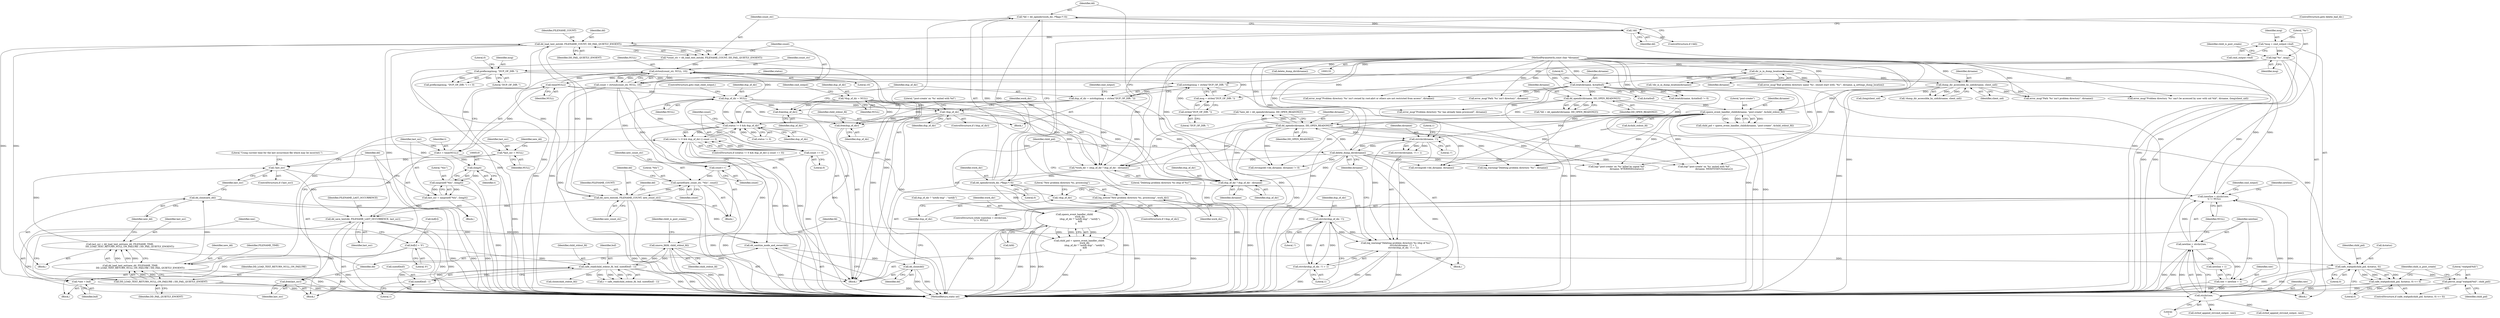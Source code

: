 digraph "0_abrt_8939398b82006ba1fec4ed491339fc075f43fc7c_0@API" {
"1000422" [label="(Call,*dd = dd_opendir(work_dir, /*flags:*/ 0))"];
"1000424" [label="(Call,dd_opendir(work_dir, /*flags:*/ 0))"];
"1000415" [label="(Call,*work_dir = (dup_of_dir ? dup_of_dir : dirname))"];
"1000574" [label="(Call,dup_of_dir = NULL)"];
"1000441" [label="(Call,strtoul(count_str, NULL, 10))"];
"1000432" [label="(Call,*count_str = dd_load_text_ext(dd, FILENAME_COUNT, DD_FAIL_QUIETLY_ENOENT))"];
"1000434" [label="(Call,dd_load_text_ext(dd, FILENAME_COUNT, DD_FAIL_QUIETLY_ENOENT))"];
"1000428" [label="(Call,!dd)"];
"1000422" [label="(Call,*dd = dd_opendir(work_dir, /*flags:*/ 0))"];
"1000463" [label="(Call,dd_save_text(dd, FILENAME_COUNT, new_count_str))"];
"1000459" [label="(Call,sprintf(new_count_str, \"%lu\", count))"];
"1000456" [label="(Call,count++)"];
"1000439" [label="(Call,count = strtoul(count_str, NULL, 10))"];
"1000452" [label="(Call,count == 0)"];
"1000494" [label="(Call,DD_LOAD_TEXT_RETURN_NULL_ON_FAILURE | DD_FAIL_QUIETLY_ENOENT)"];
"1000318" [label="(Call,(newline = strchr(raw, '\n')) != NULL)"];
"1000319" [label="(Call,newline = strchr(raw, '\n'))"];
"1000321" [label="(Call,strchr(raw, '\n'))"];
"1000313" [label="(Call,*raw = buf)"];
"1000295" [label="(Call,safe_read(child_stdout_fd, buf, sizeof(buf) - 1))"];
"1000564" [label="(Call,xmove_fd(fd, child_stdout_fd))"];
"1000307" [label="(Call,buf[r] = '\0')"];
"1000298" [label="(Call,sizeof(buf) - 1)"];
"1000362" [label="(Call,raw = newline + 1)"];
"1000512" [label="(Call,time(NULL))"];
"1000274" [label="(Call,*dup_of_dir = NULL)"];
"1000405" [label="(Call,!dup_of_dir)"];
"1000353" [label="(Call,dup_of_dir = xstrdup(msg + strlen(\"DUP_OF_DIR: \")))"];
"1000355" [label="(Call,xstrdup(msg + strlen(\"DUP_OF_DIR: \")))"];
"1000346" [label="(Call,prefixcmp(msg, \"DUP_OF_DIR: \"))"];
"1000339" [label="(Call,log(\"%s\", msg))"];
"1000334" [label="(Call,*msg = cmd_output->buf)"];
"1000358" [label="(Call,strlen(\"DUP_OF_DIR: \"))"];
"1000268" [label="(Call,spawn_event_handler_child(dirname, \"post-create\", &child_stdout_fd))"];
"1000219" [label="(Call,dd_opendir(dirname, DD_OPEN_READONLY))"];
"1000154" [label="(Call,lstat(dirname, &statbuf))"];
"1000138" [label="(Call,dir_is_in_dump_location(dirname))"];
"1000134" [label="(MethodParameterIn,const char *dirname)"];
"1000242" [label="(Call,dump_dir_accessible_by_uid(dirname, client_uid))"];
"1000479" [label="(Call,dd_opendir(dirname, DD_OPEN_READONLY))"];
"1000551" [label="(Call,delete_dump_dir(dirname))"];
"1000542" [label="(Call,strrchr(dirname, '/'))"];
"1000446" [label="(Call,(status != 0 && dup_of_dir) || count == 0)"];
"1000521" [label="(Call,dd_save_text(dd, FILENAME_LAST_OCCURRENCE, last_ocr))"];
"1000525" [label="(Call,free(last_ocr))"];
"1000527" [label="(Call,dd_sanitize_mode_and_owner(dd))"];
"1000529" [label="(Call,dd_close(dd))"];
"1000483" [label="(Call,*last_ocr = NULL)"];
"1000504" [label="(Call,!last_ocr)"];
"1000510" [label="(Call,t = time(NULL))"];
"1000518" [label="(Call,(long)t)"];
"1000516" [label="(Call,xasprintf(\"%lu\", (long)t))"];
"1000514" [label="(Call,last_ocr = xasprintf(\"%lu\", (long)t))"];
"1000351" [label="(Call,free(dup_of_dir))"];
"1000534" [label="(Call,log_notice(\"New problem directory %s, processing\", work_dir))"];
"1000556" [label="(Call,spawn_event_handler_child(\n                work_dir,\n                (dup_of_dir ? \"notify-dup\" : \"notify\"),\n                &fd\n    ))"];
"1000554" [label="(Call,child_pid = spawn_event_handler_child(\n                work_dir,\n                (dup_of_dir ? \"notify-dup\" : \"notify\"),\n                &fd\n    ))"];
"1000376" [label="(Call,safe_waitpid(child_pid, &status, 0))"];
"1000375" [label="(Call,safe_waitpid(child_pid, &status, 0) <= 0)"];
"1000382" [label="(Call,perror_msg(\"waitpid(%d)\", child_pid))"];
"1000417" [label="(Call,dup_of_dir ? dup_of_dir : dirname)"];
"1000447" [label="(Call,status != 0 && dup_of_dir)"];
"1000532" [label="(Call,!dup_of_dir)"];
"1000547" [label="(Call,strrchr(dup_of_dir, '/'))"];
"1000539" [label="(Call,log_warning(\"Deleting problem directory %s (dup of %s)\",\n                    strrchr(dirname, '/') + 1,\n                    strrchr(dup_of_dir, '/') + 1))"];
"1000546" [label="(Call,strrchr(dup_of_dir, '/') + 1)"];
"1000587" [label="(Call,free(dup_of_dir))"];
"1000491" [label="(Call,dd_load_text_ext(new_dd, FILENAME_TIME,\n                            DD_LOAD_TEXT_RETURN_NULL_ON_FAILURE | DD_FAIL_QUIETLY_ENOENT))"];
"1000489" [label="(Call,last_ocr = dd_load_text_ext(new_dd, FILENAME_TIME,\n                            DD_LOAD_TEXT_RETURN_NULL_ON_FAILURE | DD_FAIL_QUIETLY_ENOENT))"];
"1000497" [label="(Call,dd_close(new_dd))"];
"1000440" [label="(Identifier,count)"];
"1000429" [label="(Identifier,dd)"];
"1000471" [label="(Identifier,dd)"];
"1000445" [label="(ControlStructure,if ((status != 0 && dup_of_dir) || count == 0))"];
"1000347" [label="(Identifier,msg)"];
"1000437" [label="(Identifier,DD_FAIL_QUIETLY_ENOENT)"];
"1000447" [label="(Call,status != 0 && dup_of_dir)"];
"1000349" [label="(Literal,0)"];
"1000323" [label="(Literal,'\n')"];
"1000514" [label="(Call,last_ocr = xasprintf(\"%lu\", (long)t))"];
"1000311" [label="(Literal,'\0')"];
"1000558" [label="(Call,dup_of_dir ? \"notify-dup\" : \"notify\")"];
"1000419" [label="(Identifier,dup_of_dir)"];
"1000495" [label="(Identifier,DD_LOAD_TEXT_RETURN_NULL_ON_FAILURE)"];
"1000564" [label="(Call,xmove_fd(fd, child_stdout_fd))"];
"1000452" [label="(Call,count == 0)"];
"1000435" [label="(Identifier,dd)"];
"1000530" [label="(Identifier,dd)"];
"1000531" [label="(ControlStructure,if (!dup_of_dir))"];
"1000464" [label="(Identifier,dd)"];
"1000510" [label="(Call,t = time(NULL))"];
"1000155" [label="(Identifier,dirname)"];
"1000550" [label="(Literal,1)"];
"1000417" [label="(Call,dup_of_dir ? dup_of_dir : dirname)"];
"1000453" [label="(Identifier,count)"];
"1000577" [label="(ControlStructure,goto read_child_output;)"];
"1000295" [label="(Call,safe_read(child_stdout_fd, buf, sizeof(buf) - 1))"];
"1000404" [label="(ControlStructure,if (!dup_of_dir))"];
"1000513" [label="(Identifier,NULL)"];
"1000354" [label="(Identifier,dup_of_dir)"];
"1000138" [label="(Call,dir_is_in_dump_location(dirname))"];
"1000423" [label="(Identifier,dd)"];
"1000442" [label="(Identifier,count_str)"];
"1000590" [label="(Identifier,child_stdout_fd)"];
"1000271" [label="(Call,&child_stdout_fd)"];
"1000433" [label="(Identifier,count_str)"];
"1000528" [label="(Identifier,dd)"];
"1000351" [label="(Call,free(dup_of_dir))"];
"1000444" [label="(Literal,10)"];
"1000336" [label="(Call,cmd_output->buf)"];
"1000335" [label="(Identifier,msg)"];
"1000533" [label="(Identifier,dup_of_dir)"];
"1000588" [label="(Identifier,dup_of_dir)"];
"1000221" [label="(Identifier,DD_OPEN_READONLY)"];
"1000296" [label="(Identifier,child_stdout_fd)"];
"1000529" [label="(Call,dd_close(dd))"];
"1000522" [label="(Identifier,dd)"];
"1000489" [label="(Call,last_ocr = dd_load_text_ext(new_dd, FILENAME_TIME,\n                            DD_LOAD_TEXT_RETURN_NULL_ON_FAILURE | DD_FAIL_QUIETLY_ENOENT))"];
"1000593" [label="(MethodReturn,static int)"];
"1000345" [label="(Call,prefixcmp(msg, \"DUP_OF_DIR: \") == 0)"];
"1000565" [label="(Identifier,fd)"];
"1000268" [label="(Call,spawn_event_handler_child(dirname, \"post-create\", &child_stdout_fd))"];
"1000383" [label="(Literal,\"waitpid(%d)\")"];
"1000363" [label="(Identifier,raw)"];
"1000353" [label="(Call,dup_of_dir = xstrdup(msg + strlen(\"DUP_OF_DIR: \")))"];
"1000462" [label="(Identifier,count)"];
"1000524" [label="(Identifier,last_ocr)"];
"1000574" [label="(Call,dup_of_dir = NULL)"];
"1000543" [label="(Identifier,dirname)"];
"1000339" [label="(Call,log(\"%s\", msg))"];
"1000217" [label="(Call,*dd = dd_opendir(dirname, DD_OPEN_READONLY))"];
"1000477" [label="(Call,*new_dd = dd_opendir(dirname, DD_OPEN_READONLY))"];
"1000475" [label="(Block,)"];
"1000532" [label="(Call,!dup_of_dir)"];
"1000546" [label="(Call,strrchr(dup_of_dir, '/') + 1)"];
"1000493" [label="(Identifier,FILENAME_TIME)"];
"1000430" [label="(ControlStructure,goto delete_bad_dir;)"];
"1000575" [label="(Identifier,dup_of_dir)"];
"1000314" [label="(Identifier,raw)"];
"1000153" [label="(Call,lstat(dirname, &statbuf) != 0)"];
"1000548" [label="(Identifier,dup_of_dir)"];
"1000330" [label="(Call,strbuf_append_str(cmd_output, raw))"];
"1000425" [label="(Identifier,work_dir)"];
"1000211" [label="(Call,error_msg(\"Problem directory '%s' isn't owned by root:abrt or others are not restricted from access\", dirname))"];
"1000460" [label="(Identifier,new_count_str)"];
"1000378" [label="(Call,&status)"];
"1000299" [label="(Call,sizeof(buf))"];
"1000135" [label="(Block,)"];
"1000505" [label="(Identifier,last_ocr)"];
"1000525" [label="(Call,free(last_ocr))"];
"1000355" [label="(Call,xstrdup(msg + strlen(\"DUP_OF_DIR: \")))"];
"1000427" [label="(ControlStructure,if (!dd))"];
"1000555" [label="(Identifier,child_pid)"];
"1000468" [label="(Call,strcmp(dd->dd_dirname, dirname) != 0)"];
"1000521" [label="(Call,dd_save_text(dd, FILENAME_LAST_OCCURRENCE, last_ocr))"];
"1000520" [label="(Identifier,t)"];
"1000556" [label="(Call,spawn_event_handler_child(\n                work_dir,\n                (dup_of_dir ? \"notify-dup\" : \"notify\"),\n                &fd\n    ))"];
"1000328" [label="(Identifier,newline)"];
"1000251" [label="(Call,error_msg(\"Path '%s' isn't problem directory\", dirname))"];
"1000382" [label="(Call,perror_msg(\"waitpid(%d)\", child_pid))"];
"1000307" [label="(Call,buf[r] = '\0')"];
"1000448" [label="(Call,status != 0)"];
"1000568" [label="(Identifier,child_is_post_create)"];
"1000516" [label="(Call,xasprintf(\"%lu\", (long)t))"];
"1000527" [label="(Call,dd_sanitize_mode_and_owner(dd))"];
"1000298" [label="(Call,sizeof(buf) - 1)"];
"1000243" [label="(Identifier,dirname)"];
"1000538" [label="(Block,)"];
"1000242" [label="(Call,dump_dir_accessible_by_uid(dirname, client_uid))"];
"1000409" [label="(Literal,\"'post-create' on '%s' exited with %d\")"];
"1000547" [label="(Call,strrchr(dup_of_dir, '/'))"];
"1000334" [label="(Call,*msg = cmd_output->buf)"];
"1000158" [label="(Literal,0)"];
"1000545" [label="(Literal,1)"];
"1000526" [label="(Identifier,last_ocr)"];
"1000348" [label="(Literal,\"DUP_OF_DIR: \")"];
"1000137" [label="(Call,!dir_is_in_dump_location(dirname))"];
"1000317" [label="(ControlStructure,while ((newline = strchr(raw, '\n')) != NULL))"];
"1000485" [label="(Identifier,NULL)"];
"1000469" [label="(Call,strcmp(dd->dd_dirname, dirname))"];
"1000301" [label="(Literal,1)"];
"1000490" [label="(Identifier,last_ocr)"];
"1000364" [label="(Call,newline + 1)"];
"1000557" [label="(Identifier,work_dir)"];
"1000368" [label="(Identifier,cmd_output)"];
"1000362" [label="(Call,raw = newline + 1)"];
"1000496" [label="(Identifier,DD_FAIL_QUIETLY_ENOENT)"];
"1000165" [label="(Call,error_msg(\"Path '%s' isn't directory\", dirname))"];
"1000483" [label="(Call,*last_ocr = NULL)"];
"1000536" [label="(Identifier,work_dir)"];
"1000367" [label="(Call,strbuf_append_str(cmd_output, raw))"];
"1000398" [label="(Call,log(\"'post-create' on '%s' killed by signal %d\",\n                            dirname, WTERMSIG(status)))"];
"1000377" [label="(Identifier,child_pid)"];
"1000270" [label="(Literal,\"post-create\")"];
"1000540" [label="(Literal,\"Deleting problem directory %s (dup of %s)\")"];
"1000492" [label="(Identifier,new_dd)"];
"1000134" [label="(MethodParameterIn,const char *dirname)"];
"1000535" [label="(Literal,\"New problem directory %s, processing\")"];
"1000512" [label="(Call,time(NULL))"];
"1000465" [label="(Identifier,FILENAME_COUNT)"];
"1000497" [label="(Call,dd_close(new_dd))"];
"1000244" [label="(Identifier,client_uid)"];
"1000375" [label="(Call,safe_waitpid(child_pid, &status, 0) <= 0)"];
"1000376" [label="(Call,safe_waitpid(child_pid, &status, 0))"];
"1000589" [label="(Call,close(child_stdout_fd))"];
"1000420" [label="(Identifier,dirname)"];
"1000498" [label="(Identifier,new_dd)"];
"1000484" [label="(Identifier,last_ocr)"];
"1000219" [label="(Call,dd_opendir(dirname, DD_OPEN_READONLY))"];
"1000293" [label="(Call,r = safe_read(child_stdout_fd, buf, sizeof(buf) - 1))"];
"1000549" [label="(Literal,'/')"];
"1000504" [label="(Call,!last_ocr)"];
"1000506" [label="(Block,)"];
"1000454" [label="(Literal,0)"];
"1000387" [label="(Identifier,child_is_post_create)"];
"1000256" [label="(Call,error_msg(\"Problem directory '%s' can't be accessed by user with uid %ld\", dirname, (long)client_uid))"];
"1000259" [label="(Call,(long)client_uid)"];
"1000384" [label="(Identifier,child_pid)"];
"1000141" [label="(Call,error_msg(\"Bad problem directory name '%s', should start with: '%s'\", dirname, g_settings_dump_location))"];
"1000318" [label="(Call,(newline = strchr(raw, '\n')) != NULL)"];
"1000241" [label="(Call,!dump_dir_accessible_by_uid(dirname, client_uid))"];
"1000279" [label="(Identifier,cmd_output)"];
"1000461" [label="(Literal,\"%lu\")"];
"1000415" [label="(Call,*work_dir = (dup_of_dir ? dup_of_dir : dirname))"];
"1000443" [label="(Identifier,NULL)"];
"1000446" [label="(Call,(status != 0 && dup_of_dir) || count == 0)"];
"1000321" [label="(Call,strchr(raw, '\n'))"];
"1000220" [label="(Identifier,dirname)"];
"1000322" [label="(Identifier,raw)"];
"1000582" [label="(Call,delete_dump_dir(dirname))"];
"1000539" [label="(Call,log_warning(\"Deleting problem directory %s (dup of %s)\",\n                    strrchr(dirname, '/') + 1,\n                    strrchr(dup_of_dir, '/') + 1))"];
"1000234" [label="(Call,error_msg(\"Problem directory '%s' has already been processed\", dirname))"];
"1000491" [label="(Call,dd_load_text_ext(new_dd, FILENAME_TIME,\n                            DD_LOAD_TEXT_RETURN_NULL_ON_FAILURE | DD_FAIL_QUIETLY_ENOENT))"];
"1000479" [label="(Call,dd_opendir(dirname, DD_OPEN_READONLY))"];
"1000463" [label="(Call,dd_save_text(dd, FILENAME_COUNT, new_count_str))"];
"1000313" [label="(Call,*raw = buf)"];
"1000408" [label="(Call,log(\"'post-create' on '%s' exited with %d\",\n                            dirname, WEXITSTATUS(status)))"];
"1000315" [label="(Identifier,buf)"];
"1000325" [label="(Block,)"];
"1000416" [label="(Identifier,work_dir)"];
"1000487" [label="(Identifier,new_dd)"];
"1000508" [label="(Literal,\"Using current time for the last occurrence file which may be incorrect.\")"];
"1000405" [label="(Call,!dup_of_dir)"];
"1000426" [label="(Literal,0)"];
"1000441" [label="(Call,strtoul(count_str, NULL, 10))"];
"1000523" [label="(Identifier,FILENAME_LAST_OCCURRENCE)"];
"1000287" [label="(Block,)"];
"1000436" [label="(Identifier,FILENAME_COUNT)"];
"1000466" [label="(Identifier,new_count_str)"];
"1000324" [label="(Identifier,NULL)"];
"1000380" [label="(Literal,0)"];
"1000308" [label="(Call,buf[r])"];
"1000451" [label="(Identifier,dup_of_dir)"];
"1000449" [label="(Identifier,status)"];
"1000269" [label="(Identifier,dirname)"];
"1000381" [label="(Literal,0)"];
"1000358" [label="(Call,strlen(\"DUP_OF_DIR: \"))"];
"1000356" [label="(Call,msg + strlen(\"DUP_OF_DIR: \"))"];
"1000432" [label="(Call,*count_str = dd_load_text_ext(dd, FILENAME_COUNT, DD_FAIL_QUIETLY_ENOENT))"];
"1000374" [label="(ControlStructure,if (safe_waitpid(child_pid, &status, 0) <= 0))"];
"1000276" [label="(Identifier,NULL)"];
"1000406" [label="(Identifier,dup_of_dir)"];
"1000459" [label="(Call,sprintf(new_count_str, \"%lu\", count))"];
"1000554" [label="(Call,child_pid = spawn_event_handler_child(\n                work_dir,\n                (dup_of_dir ? \"notify-dup\" : \"notify\"),\n                &fd\n    ))"];
"1000517" [label="(Literal,\"%lu\")"];
"1000541" [label="(Call,strrchr(dirname, '/') + 1)"];
"1000552" [label="(Identifier,dirname)"];
"1000274" [label="(Call,*dup_of_dir = NULL)"];
"1000480" [label="(Identifier,dirname)"];
"1000428" [label="(Call,!dd)"];
"1000542" [label="(Call,strrchr(dirname, '/'))"];
"1000154" [label="(Call,lstat(dirname, &statbuf))"];
"1000503" [label="(ControlStructure,if (!last_ocr))"];
"1000456" [label="(Call,count++)"];
"1000418" [label="(Identifier,dup_of_dir)"];
"1000455" [label="(Block,)"];
"1000515" [label="(Identifier,last_ocr)"];
"1000481" [label="(Identifier,DD_OPEN_READONLY)"];
"1000439" [label="(Call,count = strtoul(count_str, NULL, 10))"];
"1000341" [label="(Identifier,msg)"];
"1000340" [label="(Literal,\"%s\")"];
"1000518" [label="(Call,(long)t)"];
"1000350" [label="(Block,)"];
"1000457" [label="(Identifier,count)"];
"1000266" [label="(Call,child_pid = spawn_event_handler_child(dirname, \"post-create\", &child_stdout_fd))"];
"1000297" [label="(Identifier,buf)"];
"1000424" [label="(Call,dd_opendir(work_dir, /*flags:*/ 0))"];
"1000139" [label="(Identifier,dirname)"];
"1000534" [label="(Call,log_notice(\"New problem directory %s, processing\", work_dir))"];
"1000359" [label="(Literal,\"DUP_OF_DIR: \")"];
"1000576" [label="(Identifier,NULL)"];
"1000551" [label="(Call,delete_dump_dir(dirname))"];
"1000488" [label="(Block,)"];
"1000511" [label="(Identifier,t)"];
"1000422" [label="(Call,*dd = dd_opendir(work_dir, /*flags:*/ 0))"];
"1000319" [label="(Call,newline = strchr(raw, '\n'))"];
"1000352" [label="(Identifier,dup_of_dir)"];
"1000346" [label="(Call,prefixcmp(msg, \"DUP_OF_DIR: \"))"];
"1000494" [label="(Call,DD_LOAD_TEXT_RETURN_NULL_ON_FAILURE | DD_FAIL_QUIETLY_ENOENT)"];
"1000275" [label="(Identifier,dup_of_dir)"];
"1000361" [label="(Identifier,cmd_output)"];
"1000562" [label="(Call,&fd)"];
"1000566" [label="(Identifier,child_stdout_fd)"];
"1000587" [label="(Call,free(dup_of_dir))"];
"1000434" [label="(Call,dd_load_text_ext(dd, FILENAME_COUNT, DD_FAIL_QUIETLY_ENOENT))"];
"1000344" [label="(Identifier,child_is_post_create)"];
"1000320" [label="(Identifier,newline)"];
"1000156" [label="(Call,&statbuf)"];
"1000544" [label="(Literal,'/')"];
"1000579" [label="(Call,log_warning(\"Deleting problem directory '%s'\", dirname))"];
"1000422" -> "1000135"  [label="AST: "];
"1000422" -> "1000424"  [label="CFG: "];
"1000423" -> "1000422"  [label="AST: "];
"1000424" -> "1000422"  [label="AST: "];
"1000429" -> "1000422"  [label="CFG: "];
"1000422" -> "1000593"  [label="DDG: "];
"1000424" -> "1000422"  [label="DDG: "];
"1000424" -> "1000422"  [label="DDG: "];
"1000422" -> "1000428"  [label="DDG: "];
"1000424" -> "1000426"  [label="CFG: "];
"1000425" -> "1000424"  [label="AST: "];
"1000426" -> "1000424"  [label="AST: "];
"1000424" -> "1000593"  [label="DDG: "];
"1000415" -> "1000424"  [label="DDG: "];
"1000424" -> "1000534"  [label="DDG: "];
"1000424" -> "1000556"  [label="DDG: "];
"1000415" -> "1000135"  [label="AST: "];
"1000415" -> "1000417"  [label="CFG: "];
"1000416" -> "1000415"  [label="AST: "];
"1000417" -> "1000415"  [label="AST: "];
"1000423" -> "1000415"  [label="CFG: "];
"1000415" -> "1000593"  [label="DDG: "];
"1000574" -> "1000415"  [label="DDG: "];
"1000274" -> "1000415"  [label="DDG: "];
"1000405" -> "1000415"  [label="DDG: "];
"1000353" -> "1000415"  [label="DDG: "];
"1000268" -> "1000415"  [label="DDG: "];
"1000479" -> "1000415"  [label="DDG: "];
"1000551" -> "1000415"  [label="DDG: "];
"1000134" -> "1000415"  [label="DDG: "];
"1000574" -> "1000135"  [label="AST: "];
"1000574" -> "1000576"  [label="CFG: "];
"1000575" -> "1000574"  [label="AST: "];
"1000576" -> "1000574"  [label="AST: "];
"1000577" -> "1000574"  [label="CFG: "];
"1000574" -> "1000593"  [label="DDG: "];
"1000574" -> "1000351"  [label="DDG: "];
"1000574" -> "1000405"  [label="DDG: "];
"1000574" -> "1000417"  [label="DDG: "];
"1000574" -> "1000447"  [label="DDG: "];
"1000441" -> "1000574"  [label="DDG: "];
"1000512" -> "1000574"  [label="DDG: "];
"1000574" -> "1000587"  [label="DDG: "];
"1000441" -> "1000439"  [label="AST: "];
"1000441" -> "1000444"  [label="CFG: "];
"1000442" -> "1000441"  [label="AST: "];
"1000443" -> "1000441"  [label="AST: "];
"1000444" -> "1000441"  [label="AST: "];
"1000439" -> "1000441"  [label="CFG: "];
"1000441" -> "1000593"  [label="DDG: "];
"1000441" -> "1000318"  [label="DDG: "];
"1000441" -> "1000439"  [label="DDG: "];
"1000441" -> "1000439"  [label="DDG: "];
"1000441" -> "1000439"  [label="DDG: "];
"1000432" -> "1000441"  [label="DDG: "];
"1000318" -> "1000441"  [label="DDG: "];
"1000512" -> "1000441"  [label="DDG: "];
"1000441" -> "1000483"  [label="DDG: "];
"1000441" -> "1000512"  [label="DDG: "];
"1000432" -> "1000135"  [label="AST: "];
"1000432" -> "1000434"  [label="CFG: "];
"1000433" -> "1000432"  [label="AST: "];
"1000434" -> "1000432"  [label="AST: "];
"1000440" -> "1000432"  [label="CFG: "];
"1000432" -> "1000593"  [label="DDG: "];
"1000434" -> "1000432"  [label="DDG: "];
"1000434" -> "1000432"  [label="DDG: "];
"1000434" -> "1000432"  [label="DDG: "];
"1000434" -> "1000437"  [label="CFG: "];
"1000435" -> "1000434"  [label="AST: "];
"1000436" -> "1000434"  [label="AST: "];
"1000437" -> "1000434"  [label="AST: "];
"1000434" -> "1000593"  [label="DDG: "];
"1000434" -> "1000593"  [label="DDG: "];
"1000428" -> "1000434"  [label="DDG: "];
"1000463" -> "1000434"  [label="DDG: "];
"1000494" -> "1000434"  [label="DDG: "];
"1000434" -> "1000463"  [label="DDG: "];
"1000434" -> "1000463"  [label="DDG: "];
"1000434" -> "1000494"  [label="DDG: "];
"1000434" -> "1000527"  [label="DDG: "];
"1000428" -> "1000427"  [label="AST: "];
"1000428" -> "1000429"  [label="CFG: "];
"1000429" -> "1000428"  [label="AST: "];
"1000430" -> "1000428"  [label="CFG: "];
"1000433" -> "1000428"  [label="CFG: "];
"1000428" -> "1000593"  [label="DDG: "];
"1000428" -> "1000593"  [label="DDG: "];
"1000463" -> "1000455"  [label="AST: "];
"1000463" -> "1000466"  [label="CFG: "];
"1000464" -> "1000463"  [label="AST: "];
"1000465" -> "1000463"  [label="AST: "];
"1000466" -> "1000463"  [label="AST: "];
"1000471" -> "1000463"  [label="CFG: "];
"1000463" -> "1000593"  [label="DDG: "];
"1000463" -> "1000593"  [label="DDG: "];
"1000463" -> "1000593"  [label="DDG: "];
"1000463" -> "1000459"  [label="DDG: "];
"1000459" -> "1000463"  [label="DDG: "];
"1000463" -> "1000521"  [label="DDG: "];
"1000463" -> "1000527"  [label="DDG: "];
"1000459" -> "1000455"  [label="AST: "];
"1000459" -> "1000462"  [label="CFG: "];
"1000460" -> "1000459"  [label="AST: "];
"1000461" -> "1000459"  [label="AST: "];
"1000462" -> "1000459"  [label="AST: "];
"1000464" -> "1000459"  [label="CFG: "];
"1000459" -> "1000593"  [label="DDG: "];
"1000459" -> "1000593"  [label="DDG: "];
"1000456" -> "1000459"  [label="DDG: "];
"1000456" -> "1000455"  [label="AST: "];
"1000456" -> "1000457"  [label="CFG: "];
"1000457" -> "1000456"  [label="AST: "];
"1000460" -> "1000456"  [label="CFG: "];
"1000439" -> "1000456"  [label="DDG: "];
"1000452" -> "1000456"  [label="DDG: "];
"1000439" -> "1000135"  [label="AST: "];
"1000440" -> "1000439"  [label="AST: "];
"1000449" -> "1000439"  [label="CFG: "];
"1000439" -> "1000593"  [label="DDG: "];
"1000439" -> "1000593"  [label="DDG: "];
"1000439" -> "1000452"  [label="DDG: "];
"1000452" -> "1000446"  [label="AST: "];
"1000452" -> "1000454"  [label="CFG: "];
"1000453" -> "1000452"  [label="AST: "];
"1000454" -> "1000452"  [label="AST: "];
"1000446" -> "1000452"  [label="CFG: "];
"1000452" -> "1000593"  [label="DDG: "];
"1000452" -> "1000446"  [label="DDG: "];
"1000452" -> "1000446"  [label="DDG: "];
"1000494" -> "1000491"  [label="AST: "];
"1000494" -> "1000496"  [label="CFG: "];
"1000495" -> "1000494"  [label="AST: "];
"1000496" -> "1000494"  [label="AST: "];
"1000491" -> "1000494"  [label="CFG: "];
"1000494" -> "1000593"  [label="DDG: "];
"1000494" -> "1000593"  [label="DDG: "];
"1000494" -> "1000491"  [label="DDG: "];
"1000494" -> "1000491"  [label="DDG: "];
"1000318" -> "1000317"  [label="AST: "];
"1000318" -> "1000324"  [label="CFG: "];
"1000319" -> "1000318"  [label="AST: "];
"1000324" -> "1000318"  [label="AST: "];
"1000328" -> "1000318"  [label="CFG: "];
"1000368" -> "1000318"  [label="CFG: "];
"1000318" -> "1000593"  [label="DDG: "];
"1000318" -> "1000593"  [label="DDG: "];
"1000319" -> "1000318"  [label="DDG: "];
"1000321" -> "1000318"  [label="DDG: "];
"1000321" -> "1000318"  [label="DDG: "];
"1000512" -> "1000318"  [label="DDG: "];
"1000319" -> "1000321"  [label="CFG: "];
"1000320" -> "1000319"  [label="AST: "];
"1000321" -> "1000319"  [label="AST: "];
"1000324" -> "1000319"  [label="CFG: "];
"1000319" -> "1000593"  [label="DDG: "];
"1000319" -> "1000593"  [label="DDG: "];
"1000321" -> "1000319"  [label="DDG: "];
"1000321" -> "1000319"  [label="DDG: "];
"1000319" -> "1000362"  [label="DDG: "];
"1000319" -> "1000364"  [label="DDG: "];
"1000321" -> "1000323"  [label="CFG: "];
"1000322" -> "1000321"  [label="AST: "];
"1000323" -> "1000321"  [label="AST: "];
"1000313" -> "1000321"  [label="DDG: "];
"1000362" -> "1000321"  [label="DDG: "];
"1000321" -> "1000330"  [label="DDG: "];
"1000321" -> "1000367"  [label="DDG: "];
"1000313" -> "1000287"  [label="AST: "];
"1000313" -> "1000315"  [label="CFG: "];
"1000314" -> "1000313"  [label="AST: "];
"1000315" -> "1000313"  [label="AST: "];
"1000320" -> "1000313"  [label="CFG: "];
"1000295" -> "1000313"  [label="DDG: "];
"1000307" -> "1000313"  [label="DDG: "];
"1000295" -> "1000293"  [label="AST: "];
"1000295" -> "1000298"  [label="CFG: "];
"1000296" -> "1000295"  [label="AST: "];
"1000297" -> "1000295"  [label="AST: "];
"1000298" -> "1000295"  [label="AST: "];
"1000293" -> "1000295"  [label="CFG: "];
"1000295" -> "1000593"  [label="DDG: "];
"1000295" -> "1000593"  [label="DDG: "];
"1000295" -> "1000293"  [label="DDG: "];
"1000295" -> "1000293"  [label="DDG: "];
"1000295" -> "1000293"  [label="DDG: "];
"1000564" -> "1000295"  [label="DDG: "];
"1000307" -> "1000295"  [label="DDG: "];
"1000298" -> "1000295"  [label="DDG: "];
"1000295" -> "1000564"  [label="DDG: "];
"1000295" -> "1000589"  [label="DDG: "];
"1000564" -> "1000135"  [label="AST: "];
"1000564" -> "1000566"  [label="CFG: "];
"1000565" -> "1000564"  [label="AST: "];
"1000566" -> "1000564"  [label="AST: "];
"1000568" -> "1000564"  [label="CFG: "];
"1000564" -> "1000593"  [label="DDG: "];
"1000564" -> "1000593"  [label="DDG: "];
"1000307" -> "1000287"  [label="AST: "];
"1000307" -> "1000311"  [label="CFG: "];
"1000308" -> "1000307"  [label="AST: "];
"1000311" -> "1000307"  [label="AST: "];
"1000314" -> "1000307"  [label="CFG: "];
"1000307" -> "1000593"  [label="DDG: "];
"1000298" -> "1000301"  [label="CFG: "];
"1000299" -> "1000298"  [label="AST: "];
"1000301" -> "1000298"  [label="AST: "];
"1000362" -> "1000325"  [label="AST: "];
"1000362" -> "1000364"  [label="CFG: "];
"1000363" -> "1000362"  [label="AST: "];
"1000364" -> "1000362"  [label="AST: "];
"1000320" -> "1000362"  [label="CFG: "];
"1000362" -> "1000593"  [label="DDG: "];
"1000512" -> "1000510"  [label="AST: "];
"1000512" -> "1000513"  [label="CFG: "];
"1000513" -> "1000512"  [label="AST: "];
"1000510" -> "1000512"  [label="CFG: "];
"1000512" -> "1000510"  [label="DDG: "];
"1000274" -> "1000135"  [label="AST: "];
"1000274" -> "1000276"  [label="CFG: "];
"1000275" -> "1000274"  [label="AST: "];
"1000276" -> "1000274"  [label="AST: "];
"1000279" -> "1000274"  [label="CFG: "];
"1000274" -> "1000593"  [label="DDG: "];
"1000274" -> "1000351"  [label="DDG: "];
"1000274" -> "1000405"  [label="DDG: "];
"1000274" -> "1000417"  [label="DDG: "];
"1000274" -> "1000447"  [label="DDG: "];
"1000274" -> "1000587"  [label="DDG: "];
"1000405" -> "1000404"  [label="AST: "];
"1000405" -> "1000406"  [label="CFG: "];
"1000406" -> "1000405"  [label="AST: "];
"1000409" -> "1000405"  [label="CFG: "];
"1000416" -> "1000405"  [label="CFG: "];
"1000405" -> "1000593"  [label="DDG: "];
"1000353" -> "1000405"  [label="DDG: "];
"1000405" -> "1000417"  [label="DDG: "];
"1000405" -> "1000447"  [label="DDG: "];
"1000405" -> "1000587"  [label="DDG: "];
"1000353" -> "1000350"  [label="AST: "];
"1000353" -> "1000355"  [label="CFG: "];
"1000354" -> "1000353"  [label="AST: "];
"1000355" -> "1000353"  [label="AST: "];
"1000361" -> "1000353"  [label="CFG: "];
"1000353" -> "1000593"  [label="DDG: "];
"1000353" -> "1000351"  [label="DDG: "];
"1000355" -> "1000353"  [label="DDG: "];
"1000353" -> "1000417"  [label="DDG: "];
"1000353" -> "1000447"  [label="DDG: "];
"1000353" -> "1000587"  [label="DDG: "];
"1000355" -> "1000356"  [label="CFG: "];
"1000356" -> "1000355"  [label="AST: "];
"1000355" -> "1000593"  [label="DDG: "];
"1000346" -> "1000355"  [label="DDG: "];
"1000339" -> "1000355"  [label="DDG: "];
"1000358" -> "1000355"  [label="DDG: "];
"1000346" -> "1000345"  [label="AST: "];
"1000346" -> "1000348"  [label="CFG: "];
"1000347" -> "1000346"  [label="AST: "];
"1000348" -> "1000346"  [label="AST: "];
"1000349" -> "1000346"  [label="CFG: "];
"1000346" -> "1000593"  [label="DDG: "];
"1000346" -> "1000345"  [label="DDG: "];
"1000346" -> "1000345"  [label="DDG: "];
"1000339" -> "1000346"  [label="DDG: "];
"1000346" -> "1000356"  [label="DDG: "];
"1000339" -> "1000325"  [label="AST: "];
"1000339" -> "1000341"  [label="CFG: "];
"1000340" -> "1000339"  [label="AST: "];
"1000341" -> "1000339"  [label="AST: "];
"1000344" -> "1000339"  [label="CFG: "];
"1000339" -> "1000593"  [label="DDG: "];
"1000339" -> "1000593"  [label="DDG: "];
"1000334" -> "1000339"  [label="DDG: "];
"1000339" -> "1000356"  [label="DDG: "];
"1000334" -> "1000325"  [label="AST: "];
"1000334" -> "1000336"  [label="CFG: "];
"1000335" -> "1000334"  [label="AST: "];
"1000336" -> "1000334"  [label="AST: "];
"1000340" -> "1000334"  [label="CFG: "];
"1000334" -> "1000593"  [label="DDG: "];
"1000358" -> "1000356"  [label="AST: "];
"1000358" -> "1000359"  [label="CFG: "];
"1000359" -> "1000358"  [label="AST: "];
"1000356" -> "1000358"  [label="CFG: "];
"1000358" -> "1000356"  [label="DDG: "];
"1000268" -> "1000266"  [label="AST: "];
"1000268" -> "1000271"  [label="CFG: "];
"1000269" -> "1000268"  [label="AST: "];
"1000270" -> "1000268"  [label="AST: "];
"1000271" -> "1000268"  [label="AST: "];
"1000266" -> "1000268"  [label="CFG: "];
"1000268" -> "1000593"  [label="DDG: "];
"1000268" -> "1000593"  [label="DDG: "];
"1000268" -> "1000266"  [label="DDG: "];
"1000268" -> "1000266"  [label="DDG: "];
"1000268" -> "1000266"  [label="DDG: "];
"1000219" -> "1000268"  [label="DDG: "];
"1000242" -> "1000268"  [label="DDG: "];
"1000134" -> "1000268"  [label="DDG: "];
"1000268" -> "1000398"  [label="DDG: "];
"1000268" -> "1000408"  [label="DDG: "];
"1000268" -> "1000417"  [label="DDG: "];
"1000268" -> "1000468"  [label="DDG: "];
"1000268" -> "1000469"  [label="DDG: "];
"1000268" -> "1000479"  [label="DDG: "];
"1000268" -> "1000542"  [label="DDG: "];
"1000268" -> "1000579"  [label="DDG: "];
"1000219" -> "1000217"  [label="AST: "];
"1000219" -> "1000221"  [label="CFG: "];
"1000220" -> "1000219"  [label="AST: "];
"1000221" -> "1000219"  [label="AST: "];
"1000217" -> "1000219"  [label="CFG: "];
"1000219" -> "1000593"  [label="DDG: "];
"1000219" -> "1000217"  [label="DDG: "];
"1000219" -> "1000217"  [label="DDG: "];
"1000154" -> "1000219"  [label="DDG: "];
"1000134" -> "1000219"  [label="DDG: "];
"1000219" -> "1000234"  [label="DDG: "];
"1000219" -> "1000479"  [label="DDG: "];
"1000154" -> "1000153"  [label="AST: "];
"1000154" -> "1000156"  [label="CFG: "];
"1000155" -> "1000154"  [label="AST: "];
"1000156" -> "1000154"  [label="AST: "];
"1000158" -> "1000154"  [label="CFG: "];
"1000154" -> "1000593"  [label="DDG: "];
"1000154" -> "1000593"  [label="DDG: "];
"1000154" -> "1000153"  [label="DDG: "];
"1000154" -> "1000153"  [label="DDG: "];
"1000138" -> "1000154"  [label="DDG: "];
"1000134" -> "1000154"  [label="DDG: "];
"1000154" -> "1000165"  [label="DDG: "];
"1000154" -> "1000211"  [label="DDG: "];
"1000138" -> "1000137"  [label="AST: "];
"1000138" -> "1000139"  [label="CFG: "];
"1000139" -> "1000138"  [label="AST: "];
"1000137" -> "1000138"  [label="CFG: "];
"1000138" -> "1000137"  [label="DDG: "];
"1000134" -> "1000138"  [label="DDG: "];
"1000138" -> "1000141"  [label="DDG: "];
"1000138" -> "1000242"  [label="DDG: "];
"1000134" -> "1000133"  [label="AST: "];
"1000134" -> "1000593"  [label="DDG: "];
"1000134" -> "1000141"  [label="DDG: "];
"1000134" -> "1000165"  [label="DDG: "];
"1000134" -> "1000211"  [label="DDG: "];
"1000134" -> "1000234"  [label="DDG: "];
"1000134" -> "1000242"  [label="DDG: "];
"1000134" -> "1000251"  [label="DDG: "];
"1000134" -> "1000256"  [label="DDG: "];
"1000134" -> "1000398"  [label="DDG: "];
"1000134" -> "1000408"  [label="DDG: "];
"1000134" -> "1000417"  [label="DDG: "];
"1000134" -> "1000468"  [label="DDG: "];
"1000134" -> "1000469"  [label="DDG: "];
"1000134" -> "1000479"  [label="DDG: "];
"1000134" -> "1000542"  [label="DDG: "];
"1000134" -> "1000551"  [label="DDG: "];
"1000134" -> "1000579"  [label="DDG: "];
"1000134" -> "1000582"  [label="DDG: "];
"1000242" -> "1000241"  [label="AST: "];
"1000242" -> "1000244"  [label="CFG: "];
"1000243" -> "1000242"  [label="AST: "];
"1000244" -> "1000242"  [label="AST: "];
"1000241" -> "1000242"  [label="CFG: "];
"1000242" -> "1000593"  [label="DDG: "];
"1000242" -> "1000241"  [label="DDG: "];
"1000242" -> "1000241"  [label="DDG: "];
"1000242" -> "1000251"  [label="DDG: "];
"1000242" -> "1000256"  [label="DDG: "];
"1000242" -> "1000259"  [label="DDG: "];
"1000479" -> "1000477"  [label="AST: "];
"1000479" -> "1000481"  [label="CFG: "];
"1000480" -> "1000479"  [label="AST: "];
"1000481" -> "1000479"  [label="AST: "];
"1000477" -> "1000479"  [label="CFG: "];
"1000479" -> "1000593"  [label="DDG: "];
"1000479" -> "1000593"  [label="DDG: "];
"1000479" -> "1000398"  [label="DDG: "];
"1000479" -> "1000408"  [label="DDG: "];
"1000479" -> "1000417"  [label="DDG: "];
"1000479" -> "1000468"  [label="DDG: "];
"1000479" -> "1000469"  [label="DDG: "];
"1000479" -> "1000477"  [label="DDG: "];
"1000479" -> "1000477"  [label="DDG: "];
"1000551" -> "1000479"  [label="DDG: "];
"1000479" -> "1000542"  [label="DDG: "];
"1000479" -> "1000579"  [label="DDG: "];
"1000551" -> "1000538"  [label="AST: "];
"1000551" -> "1000552"  [label="CFG: "];
"1000552" -> "1000551"  [label="AST: "];
"1000555" -> "1000551"  [label="CFG: "];
"1000551" -> "1000593"  [label="DDG: "];
"1000551" -> "1000593"  [label="DDG: "];
"1000551" -> "1000398"  [label="DDG: "];
"1000551" -> "1000408"  [label="DDG: "];
"1000551" -> "1000417"  [label="DDG: "];
"1000551" -> "1000468"  [label="DDG: "];
"1000551" -> "1000469"  [label="DDG: "];
"1000551" -> "1000542"  [label="DDG: "];
"1000542" -> "1000551"  [label="DDG: "];
"1000551" -> "1000579"  [label="DDG: "];
"1000542" -> "1000541"  [label="AST: "];
"1000542" -> "1000544"  [label="CFG: "];
"1000543" -> "1000542"  [label="AST: "];
"1000544" -> "1000542"  [label="AST: "];
"1000545" -> "1000542"  [label="CFG: "];
"1000542" -> "1000539"  [label="DDG: "];
"1000542" -> "1000539"  [label="DDG: "];
"1000542" -> "1000541"  [label="DDG: "];
"1000542" -> "1000541"  [label="DDG: "];
"1000446" -> "1000445"  [label="AST: "];
"1000446" -> "1000447"  [label="CFG: "];
"1000447" -> "1000446"  [label="AST: "];
"1000457" -> "1000446"  [label="CFG: "];
"1000528" -> "1000446"  [label="CFG: "];
"1000446" -> "1000593"  [label="DDG: "];
"1000446" -> "1000593"  [label="DDG: "];
"1000446" -> "1000593"  [label="DDG: "];
"1000447" -> "1000446"  [label="DDG: "];
"1000447" -> "1000446"  [label="DDG: "];
"1000521" -> "1000475"  [label="AST: "];
"1000521" -> "1000524"  [label="CFG: "];
"1000522" -> "1000521"  [label="AST: "];
"1000523" -> "1000521"  [label="AST: "];
"1000524" -> "1000521"  [label="AST: "];
"1000526" -> "1000521"  [label="CFG: "];
"1000521" -> "1000593"  [label="DDG: "];
"1000521" -> "1000593"  [label="DDG: "];
"1000514" -> "1000521"  [label="DDG: "];
"1000504" -> "1000521"  [label="DDG: "];
"1000521" -> "1000525"  [label="DDG: "];
"1000521" -> "1000527"  [label="DDG: "];
"1000525" -> "1000475"  [label="AST: "];
"1000525" -> "1000526"  [label="CFG: "];
"1000526" -> "1000525"  [label="AST: "];
"1000528" -> "1000525"  [label="CFG: "];
"1000525" -> "1000593"  [label="DDG: "];
"1000527" -> "1000135"  [label="AST: "];
"1000527" -> "1000528"  [label="CFG: "];
"1000528" -> "1000527"  [label="AST: "];
"1000530" -> "1000527"  [label="CFG: "];
"1000527" -> "1000593"  [label="DDG: "];
"1000527" -> "1000529"  [label="DDG: "];
"1000529" -> "1000135"  [label="AST: "];
"1000529" -> "1000530"  [label="CFG: "];
"1000530" -> "1000529"  [label="AST: "];
"1000533" -> "1000529"  [label="CFG: "];
"1000529" -> "1000593"  [label="DDG: "];
"1000529" -> "1000593"  [label="DDG: "];
"1000483" -> "1000475"  [label="AST: "];
"1000483" -> "1000485"  [label="CFG: "];
"1000484" -> "1000483"  [label="AST: "];
"1000485" -> "1000483"  [label="AST: "];
"1000487" -> "1000483"  [label="CFG: "];
"1000483" -> "1000504"  [label="DDG: "];
"1000504" -> "1000503"  [label="AST: "];
"1000504" -> "1000505"  [label="CFG: "];
"1000505" -> "1000504"  [label="AST: "];
"1000508" -> "1000504"  [label="CFG: "];
"1000522" -> "1000504"  [label="CFG: "];
"1000504" -> "1000593"  [label="DDG: "];
"1000489" -> "1000504"  [label="DDG: "];
"1000510" -> "1000506"  [label="AST: "];
"1000511" -> "1000510"  [label="AST: "];
"1000515" -> "1000510"  [label="CFG: "];
"1000510" -> "1000593"  [label="DDG: "];
"1000510" -> "1000518"  [label="DDG: "];
"1000518" -> "1000516"  [label="AST: "];
"1000518" -> "1000520"  [label="CFG: "];
"1000519" -> "1000518"  [label="AST: "];
"1000520" -> "1000518"  [label="AST: "];
"1000516" -> "1000518"  [label="CFG: "];
"1000518" -> "1000593"  [label="DDG: "];
"1000518" -> "1000516"  [label="DDG: "];
"1000516" -> "1000514"  [label="AST: "];
"1000517" -> "1000516"  [label="AST: "];
"1000514" -> "1000516"  [label="CFG: "];
"1000516" -> "1000593"  [label="DDG: "];
"1000516" -> "1000514"  [label="DDG: "];
"1000516" -> "1000514"  [label="DDG: "];
"1000514" -> "1000506"  [label="AST: "];
"1000515" -> "1000514"  [label="AST: "];
"1000522" -> "1000514"  [label="CFG: "];
"1000514" -> "1000593"  [label="DDG: "];
"1000351" -> "1000350"  [label="AST: "];
"1000351" -> "1000352"  [label="CFG: "];
"1000352" -> "1000351"  [label="AST: "];
"1000354" -> "1000351"  [label="CFG: "];
"1000534" -> "1000531"  [label="AST: "];
"1000534" -> "1000536"  [label="CFG: "];
"1000535" -> "1000534"  [label="AST: "];
"1000536" -> "1000534"  [label="AST: "];
"1000555" -> "1000534"  [label="CFG: "];
"1000534" -> "1000593"  [label="DDG: "];
"1000534" -> "1000556"  [label="DDG: "];
"1000556" -> "1000554"  [label="AST: "];
"1000556" -> "1000562"  [label="CFG: "];
"1000557" -> "1000556"  [label="AST: "];
"1000558" -> "1000556"  [label="AST: "];
"1000562" -> "1000556"  [label="AST: "];
"1000554" -> "1000556"  [label="CFG: "];
"1000556" -> "1000593"  [label="DDG: "];
"1000556" -> "1000593"  [label="DDG: "];
"1000556" -> "1000593"  [label="DDG: "];
"1000556" -> "1000554"  [label="DDG: "];
"1000556" -> "1000554"  [label="DDG: "];
"1000556" -> "1000554"  [label="DDG: "];
"1000554" -> "1000135"  [label="AST: "];
"1000555" -> "1000554"  [label="AST: "];
"1000565" -> "1000554"  [label="CFG: "];
"1000554" -> "1000593"  [label="DDG: "];
"1000554" -> "1000376"  [label="DDG: "];
"1000376" -> "1000375"  [label="AST: "];
"1000376" -> "1000380"  [label="CFG: "];
"1000377" -> "1000376"  [label="AST: "];
"1000378" -> "1000376"  [label="AST: "];
"1000380" -> "1000376"  [label="AST: "];
"1000381" -> "1000376"  [label="CFG: "];
"1000376" -> "1000593"  [label="DDG: "];
"1000376" -> "1000593"  [label="DDG: "];
"1000376" -> "1000375"  [label="DDG: "];
"1000376" -> "1000375"  [label="DDG: "];
"1000376" -> "1000375"  [label="DDG: "];
"1000266" -> "1000376"  [label="DDG: "];
"1000376" -> "1000382"  [label="DDG: "];
"1000375" -> "1000374"  [label="AST: "];
"1000375" -> "1000381"  [label="CFG: "];
"1000381" -> "1000375"  [label="AST: "];
"1000383" -> "1000375"  [label="CFG: "];
"1000387" -> "1000375"  [label="CFG: "];
"1000375" -> "1000593"  [label="DDG: "];
"1000375" -> "1000593"  [label="DDG: "];
"1000382" -> "1000374"  [label="AST: "];
"1000382" -> "1000384"  [label="CFG: "];
"1000383" -> "1000382"  [label="AST: "];
"1000384" -> "1000382"  [label="AST: "];
"1000387" -> "1000382"  [label="CFG: "];
"1000382" -> "1000593"  [label="DDG: "];
"1000382" -> "1000593"  [label="DDG: "];
"1000417" -> "1000419"  [label="CFG: "];
"1000417" -> "1000420"  [label="CFG: "];
"1000418" -> "1000417"  [label="AST: "];
"1000419" -> "1000417"  [label="AST: "];
"1000420" -> "1000417"  [label="AST: "];
"1000417" -> "1000593"  [label="DDG: "];
"1000447" -> "1000448"  [label="CFG: "];
"1000447" -> "1000451"  [label="CFG: "];
"1000448" -> "1000447"  [label="AST: "];
"1000451" -> "1000447"  [label="AST: "];
"1000453" -> "1000447"  [label="CFG: "];
"1000447" -> "1000593"  [label="DDG: "];
"1000448" -> "1000447"  [label="DDG: "];
"1000448" -> "1000447"  [label="DDG: "];
"1000447" -> "1000532"  [label="DDG: "];
"1000532" -> "1000531"  [label="AST: "];
"1000532" -> "1000533"  [label="CFG: "];
"1000533" -> "1000532"  [label="AST: "];
"1000535" -> "1000532"  [label="CFG: "];
"1000540" -> "1000532"  [label="CFG: "];
"1000532" -> "1000593"  [label="DDG: "];
"1000532" -> "1000547"  [label="DDG: "];
"1000547" -> "1000546"  [label="AST: "];
"1000547" -> "1000549"  [label="CFG: "];
"1000548" -> "1000547"  [label="AST: "];
"1000549" -> "1000547"  [label="AST: "];
"1000550" -> "1000547"  [label="CFG: "];
"1000547" -> "1000539"  [label="DDG: "];
"1000547" -> "1000539"  [label="DDG: "];
"1000547" -> "1000546"  [label="DDG: "];
"1000547" -> "1000546"  [label="DDG: "];
"1000539" -> "1000538"  [label="AST: "];
"1000539" -> "1000546"  [label="CFG: "];
"1000540" -> "1000539"  [label="AST: "];
"1000541" -> "1000539"  [label="AST: "];
"1000546" -> "1000539"  [label="AST: "];
"1000552" -> "1000539"  [label="CFG: "];
"1000539" -> "1000593"  [label="DDG: "];
"1000539" -> "1000593"  [label="DDG: "];
"1000539" -> "1000593"  [label="DDG: "];
"1000546" -> "1000550"  [label="CFG: "];
"1000550" -> "1000546"  [label="AST: "];
"1000546" -> "1000593"  [label="DDG: "];
"1000587" -> "1000135"  [label="AST: "];
"1000587" -> "1000588"  [label="CFG: "];
"1000588" -> "1000587"  [label="AST: "];
"1000590" -> "1000587"  [label="CFG: "];
"1000587" -> "1000593"  [label="DDG: "];
"1000491" -> "1000489"  [label="AST: "];
"1000492" -> "1000491"  [label="AST: "];
"1000493" -> "1000491"  [label="AST: "];
"1000489" -> "1000491"  [label="CFG: "];
"1000491" -> "1000593"  [label="DDG: "];
"1000491" -> "1000593"  [label="DDG: "];
"1000491" -> "1000489"  [label="DDG: "];
"1000491" -> "1000489"  [label="DDG: "];
"1000491" -> "1000489"  [label="DDG: "];
"1000477" -> "1000491"  [label="DDG: "];
"1000491" -> "1000497"  [label="DDG: "];
"1000489" -> "1000488"  [label="AST: "];
"1000490" -> "1000489"  [label="AST: "];
"1000498" -> "1000489"  [label="CFG: "];
"1000489" -> "1000593"  [label="DDG: "];
"1000497" -> "1000488"  [label="AST: "];
"1000497" -> "1000498"  [label="CFG: "];
"1000498" -> "1000497"  [label="AST: "];
"1000505" -> "1000497"  [label="CFG: "];
"1000497" -> "1000593"  [label="DDG: "];
"1000497" -> "1000593"  [label="DDG: "];
}
